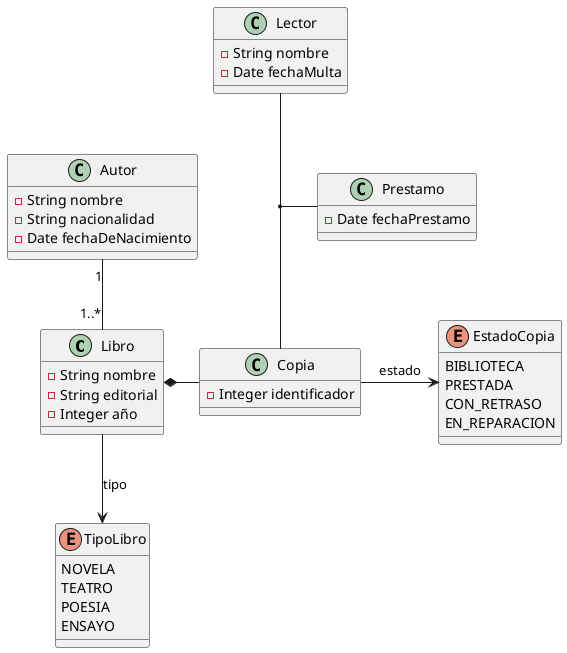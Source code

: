 @startuml modelo de datos de biblioteca

class Libro{
    - String nombre
    - String editorial
    - Integer año

}
enum TipoLibro{
    NOVELA
    TEATRO
    POESIA
    ENSAYO
}
class Autor{
    - String nombre
    - String nacionalidad
    - Date fechaDeNacimiento
}
class Copia{
    - Integer identificador

}

enum EstadoCopia{
    BIBLIOTECA
    PRESTADA
    CON_RETRASO
    EN_REPARACION
}

class Lector{
- String nombre
- Date fechaMulta
} 

class Prestamo{
    - Date fechaPrestamo
}



Libro --> TipoLibro : tipo
Autor "1" -- "1..*" Libro
Copia -right-> EstadoCopia: estado
Libro *-right- Copia
(Lector, Copia) -- Prestamo

@enduml
